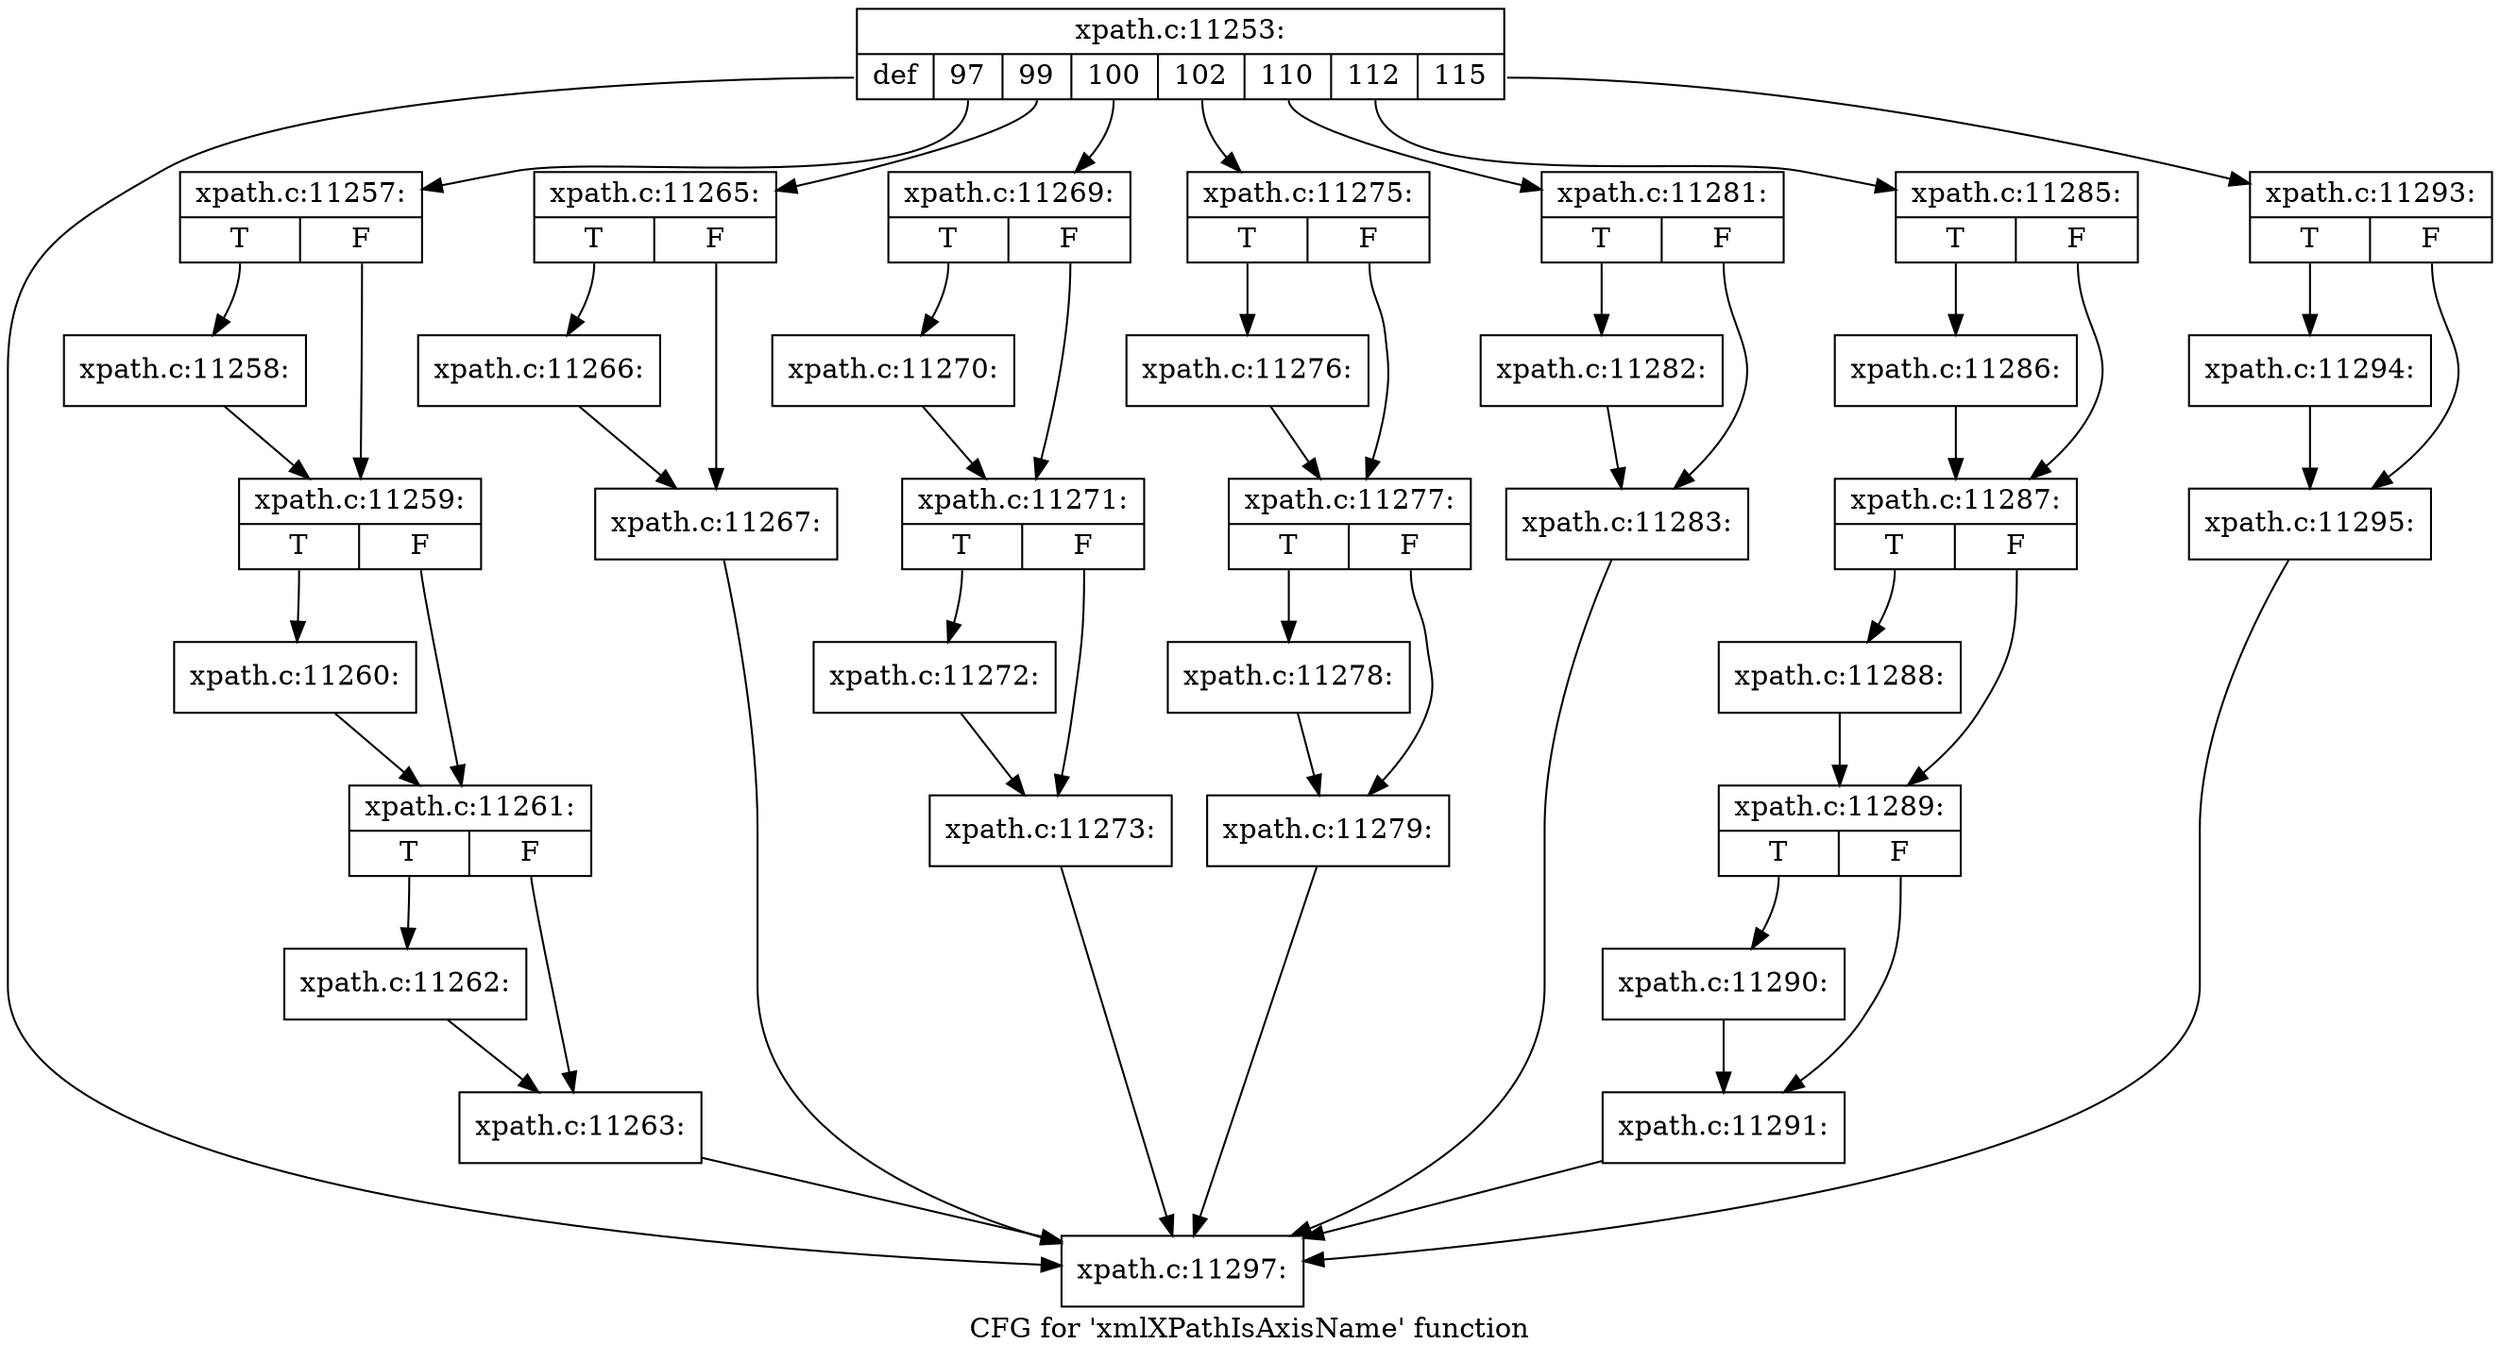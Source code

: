 digraph "CFG for 'xmlXPathIsAxisName' function" {
	label="CFG for 'xmlXPathIsAxisName' function";

	Node0x4f73ab0 [shape=record,label="{xpath.c:11253:|{<s0>def|<s1>97|<s2>99|<s3>100|<s4>102|<s5>110|<s6>112|<s7>115}}"];
	Node0x4f73ab0:s0 -> Node0x4f73d00;
	Node0x4f73ab0:s1 -> Node0x4f73fb0;
	Node0x4f73ab0:s2 -> Node0x4f94800;
	Node0x4f73ab0:s3 -> Node0x4f95030;
	Node0x4f73ab0:s4 -> Node0x4f96050;
	Node0x4f73ab0:s5 -> Node0x4f97030;
	Node0x4f73ab0:s6 -> Node0x4f978d0;
	Node0x4f73ab0:s7 -> Node0x4f99040;
	Node0x4f73fb0 [shape=record,label="{xpath.c:11257:|{<s0>T|<s1>F}}"];
	Node0x4f73fb0:s0 -> Node0x4f93190;
	Node0x4f73fb0:s1 -> Node0x4f931e0;
	Node0x4f93190 [shape=record,label="{xpath.c:11258:}"];
	Node0x4f93190 -> Node0x4f931e0;
	Node0x4f931e0 [shape=record,label="{xpath.c:11259:|{<s0>T|<s1>F}}"];
	Node0x4f931e0:s0 -> Node0x4f93910;
	Node0x4f931e0:s1 -> Node0x4f93960;
	Node0x4f93910 [shape=record,label="{xpath.c:11260:}"];
	Node0x4f93910 -> Node0x4f93960;
	Node0x4f93960 [shape=record,label="{xpath.c:11261:|{<s0>T|<s1>F}}"];
	Node0x4f93960:s0 -> Node0x4f94090;
	Node0x4f93960:s1 -> Node0x4f940e0;
	Node0x4f94090 [shape=record,label="{xpath.c:11262:}"];
	Node0x4f94090 -> Node0x4f940e0;
	Node0x4f940e0 [shape=record,label="{xpath.c:11263:}"];
	Node0x4f940e0 -> Node0x4f73d00;
	Node0x4f94800 [shape=record,label="{xpath.c:11265:|{<s0>T|<s1>F}}"];
	Node0x4f94800:s0 -> Node0x4f948f0;
	Node0x4f94800:s1 -> Node0x4f94940;
	Node0x4f948f0 [shape=record,label="{xpath.c:11266:}"];
	Node0x4f948f0 -> Node0x4f94940;
	Node0x4f94940 [shape=record,label="{xpath.c:11267:}"];
	Node0x4f94940 -> Node0x4f73d00;
	Node0x4f95030 [shape=record,label="{xpath.c:11269:|{<s0>T|<s1>F}}"];
	Node0x4f95030:s0 -> Node0x4f95120;
	Node0x4f95030:s1 -> Node0x4f95170;
	Node0x4f95120 [shape=record,label="{xpath.c:11270:}"];
	Node0x4f95120 -> Node0x4f95170;
	Node0x4f95170 [shape=record,label="{xpath.c:11271:|{<s0>T|<s1>F}}"];
	Node0x4f95170:s0 -> Node0x4f958a0;
	Node0x4f95170:s1 -> Node0x4f958f0;
	Node0x4f958a0 [shape=record,label="{xpath.c:11272:}"];
	Node0x4f958a0 -> Node0x4f958f0;
	Node0x4f958f0 [shape=record,label="{xpath.c:11273:}"];
	Node0x4f958f0 -> Node0x4f73d00;
	Node0x4f96050 [shape=record,label="{xpath.c:11275:|{<s0>T|<s1>F}}"];
	Node0x4f96050:s0 -> Node0x4f96140;
	Node0x4f96050:s1 -> Node0x4f96190;
	Node0x4f96140 [shape=record,label="{xpath.c:11276:}"];
	Node0x4f96140 -> Node0x4f96190;
	Node0x4f96190 [shape=record,label="{xpath.c:11277:|{<s0>T|<s1>F}}"];
	Node0x4f96190:s0 -> Node0x4f968c0;
	Node0x4f96190:s1 -> Node0x4f96910;
	Node0x4f968c0 [shape=record,label="{xpath.c:11278:}"];
	Node0x4f968c0 -> Node0x4f96910;
	Node0x4f96910 [shape=record,label="{xpath.c:11279:}"];
	Node0x4f96910 -> Node0x4f73d00;
	Node0x4f97030 [shape=record,label="{xpath.c:11281:|{<s0>T|<s1>F}}"];
	Node0x4f97030:s0 -> Node0x4f97120;
	Node0x4f97030:s1 -> Node0x4f97170;
	Node0x4f97120 [shape=record,label="{xpath.c:11282:}"];
	Node0x4f97120 -> Node0x4f97170;
	Node0x4f97170 [shape=record,label="{xpath.c:11283:}"];
	Node0x4f97170 -> Node0x4f73d00;
	Node0x4f978d0 [shape=record,label="{xpath.c:11285:|{<s0>T|<s1>F}}"];
	Node0x4f978d0:s0 -> Node0x4f979c0;
	Node0x4f978d0:s1 -> Node0x4f97a10;
	Node0x4f979c0 [shape=record,label="{xpath.c:11286:}"];
	Node0x4f979c0 -> Node0x4f97a10;
	Node0x4f97a10 [shape=record,label="{xpath.c:11287:|{<s0>T|<s1>F}}"];
	Node0x4f97a10:s0 -> Node0x4f98110;
	Node0x4f97a10:s1 -> Node0x4f98160;
	Node0x4f98110 [shape=record,label="{xpath.c:11288:}"];
	Node0x4f98110 -> Node0x4f98160;
	Node0x4f98160 [shape=record,label="{xpath.c:11289:|{<s0>T|<s1>F}}"];
	Node0x4f98160:s0 -> Node0x4f98890;
	Node0x4f98160:s1 -> Node0x4f988e0;
	Node0x4f98890 [shape=record,label="{xpath.c:11290:}"];
	Node0x4f98890 -> Node0x4f988e0;
	Node0x4f988e0 [shape=record,label="{xpath.c:11291:}"];
	Node0x4f988e0 -> Node0x4f73d00;
	Node0x4f99040 [shape=record,label="{xpath.c:11293:|{<s0>T|<s1>F}}"];
	Node0x4f99040:s0 -> Node0x4f99130;
	Node0x4f99040:s1 -> Node0x4f99180;
	Node0x4f99130 [shape=record,label="{xpath.c:11294:}"];
	Node0x4f99130 -> Node0x4f99180;
	Node0x4f99180 [shape=record,label="{xpath.c:11295:}"];
	Node0x4f99180 -> Node0x4f73d00;
	Node0x4f73d00 [shape=record,label="{xpath.c:11297:}"];
}
